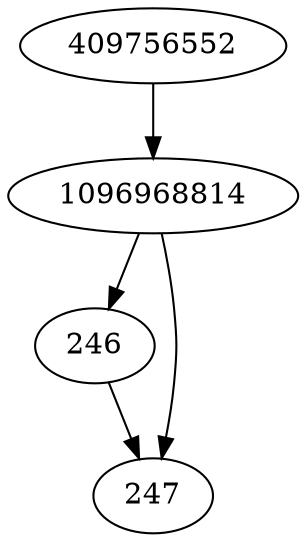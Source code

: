strict digraph  {
409756552;
1096968814;
246;
247;
409756552 -> 1096968814;
1096968814 -> 246;
1096968814 -> 247;
246 -> 247;
}
